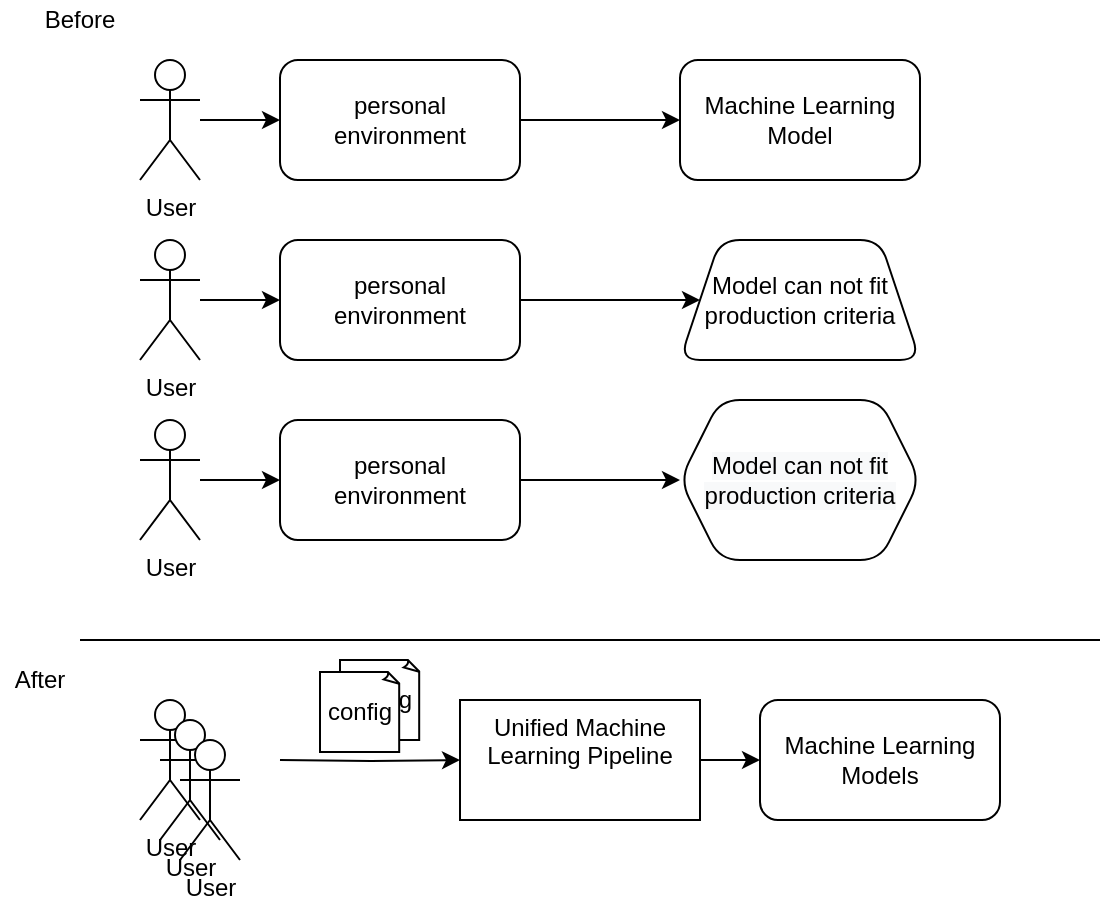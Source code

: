 <mxfile version="14.8.4" type="github">
  <diagram id="2x2X7iJ_FsSdkjiqKiY3" name="Page-1">
    <mxGraphModel dx="868" dy="450" grid="1" gridSize="10" guides="1" tooltips="1" connect="1" arrows="1" fold="1" page="1" pageScale="1" pageWidth="850" pageHeight="1100" math="0" shadow="0">
      <root>
        <mxCell id="0" />
        <mxCell id="1" parent="0" />
        <mxCell id="mHa3pwhOAvgwzVaOhxVP-29" value="config" style="whiteSpace=wrap;html=1;shape=mxgraph.basic.document" vertex="1" parent="1">
          <mxGeometry x="220" y="430" width="40" height="40" as="geometry" />
        </mxCell>
        <mxCell id="mHa3pwhOAvgwzVaOhxVP-4" value="" style="edgeStyle=orthogonalEdgeStyle;rounded=0;orthogonalLoop=1;jettySize=auto;html=1;" edge="1" parent="1" source="mHa3pwhOAvgwzVaOhxVP-1" target="mHa3pwhOAvgwzVaOhxVP-3">
          <mxGeometry relative="1" as="geometry" />
        </mxCell>
        <mxCell id="mHa3pwhOAvgwzVaOhxVP-1" value="User" style="shape=umlActor;verticalLabelPosition=bottom;verticalAlign=top;html=1;outlineConnect=0;" vertex="1" parent="1">
          <mxGeometry x="120" y="130" width="30" height="60" as="geometry" />
        </mxCell>
        <mxCell id="mHa3pwhOAvgwzVaOhxVP-12" value="" style="edgeStyle=orthogonalEdgeStyle;rounded=0;orthogonalLoop=1;jettySize=auto;html=1;" edge="1" parent="1" source="mHa3pwhOAvgwzVaOhxVP-3" target="mHa3pwhOAvgwzVaOhxVP-11">
          <mxGeometry relative="1" as="geometry" />
        </mxCell>
        <mxCell id="mHa3pwhOAvgwzVaOhxVP-3" value="personal &lt;br&gt;environment" style="rounded=1;whiteSpace=wrap;html=1;" vertex="1" parent="1">
          <mxGeometry x="190" y="130" width="120" height="60" as="geometry" />
        </mxCell>
        <mxCell id="mHa3pwhOAvgwzVaOhxVP-5" value="" style="edgeStyle=orthogonalEdgeStyle;rounded=0;orthogonalLoop=1;jettySize=auto;html=1;" edge="1" parent="1" source="mHa3pwhOAvgwzVaOhxVP-6" target="mHa3pwhOAvgwzVaOhxVP-7">
          <mxGeometry relative="1" as="geometry" />
        </mxCell>
        <mxCell id="mHa3pwhOAvgwzVaOhxVP-6" value="User" style="shape=umlActor;verticalLabelPosition=bottom;verticalAlign=top;html=1;outlineConnect=0;" vertex="1" parent="1">
          <mxGeometry x="120" y="220" width="30" height="60" as="geometry" />
        </mxCell>
        <mxCell id="mHa3pwhOAvgwzVaOhxVP-14" value="" style="edgeStyle=orthogonalEdgeStyle;rounded=0;orthogonalLoop=1;jettySize=auto;html=1;" edge="1" parent="1" source="mHa3pwhOAvgwzVaOhxVP-7" target="mHa3pwhOAvgwzVaOhxVP-13">
          <mxGeometry relative="1" as="geometry" />
        </mxCell>
        <mxCell id="mHa3pwhOAvgwzVaOhxVP-7" value="personal &lt;br&gt;environment" style="rounded=1;whiteSpace=wrap;html=1;" vertex="1" parent="1">
          <mxGeometry x="190" y="220" width="120" height="60" as="geometry" />
        </mxCell>
        <mxCell id="mHa3pwhOAvgwzVaOhxVP-8" value="" style="edgeStyle=orthogonalEdgeStyle;rounded=0;orthogonalLoop=1;jettySize=auto;html=1;" edge="1" parent="1" source="mHa3pwhOAvgwzVaOhxVP-9" target="mHa3pwhOAvgwzVaOhxVP-10">
          <mxGeometry relative="1" as="geometry" />
        </mxCell>
        <mxCell id="mHa3pwhOAvgwzVaOhxVP-9" value="User" style="shape=umlActor;verticalLabelPosition=bottom;verticalAlign=top;html=1;outlineConnect=0;" vertex="1" parent="1">
          <mxGeometry x="120" y="310" width="30" height="60" as="geometry" />
        </mxCell>
        <mxCell id="mHa3pwhOAvgwzVaOhxVP-16" value="" style="edgeStyle=orthogonalEdgeStyle;rounded=0;orthogonalLoop=1;jettySize=auto;html=1;" edge="1" parent="1" source="mHa3pwhOAvgwzVaOhxVP-10" target="mHa3pwhOAvgwzVaOhxVP-15">
          <mxGeometry relative="1" as="geometry" />
        </mxCell>
        <mxCell id="mHa3pwhOAvgwzVaOhxVP-10" value="personal &lt;br&gt;environment" style="rounded=1;whiteSpace=wrap;html=1;" vertex="1" parent="1">
          <mxGeometry x="190" y="310" width="120" height="60" as="geometry" />
        </mxCell>
        <mxCell id="mHa3pwhOAvgwzVaOhxVP-11" value="Machine Learning Model" style="whiteSpace=wrap;html=1;rounded=1;" vertex="1" parent="1">
          <mxGeometry x="390" y="130" width="120" height="60" as="geometry" />
        </mxCell>
        <mxCell id="mHa3pwhOAvgwzVaOhxVP-13" value="Model can not fit production criteria" style="shape=trapezoid;perimeter=trapezoidPerimeter;whiteSpace=wrap;html=1;fixedSize=1;rounded=1;" vertex="1" parent="1">
          <mxGeometry x="390" y="220" width="120" height="60" as="geometry" />
        </mxCell>
        <mxCell id="mHa3pwhOAvgwzVaOhxVP-15" value="&#xa;&#xa;&lt;span style=&quot;color: rgb(0, 0, 0); font-family: helvetica; font-size: 12px; font-style: normal; font-weight: 400; letter-spacing: normal; text-align: center; text-indent: 0px; text-transform: none; word-spacing: 0px; background-color: rgb(248, 249, 250); display: inline; float: none;&quot;&gt;Model can not fit production criteria&lt;/span&gt;&#xa;&#xa;" style="shape=hexagon;perimeter=hexagonPerimeter2;whiteSpace=wrap;html=1;fixedSize=1;rounded=1;" vertex="1" parent="1">
          <mxGeometry x="390" y="300" width="120" height="80" as="geometry" />
        </mxCell>
        <mxCell id="mHa3pwhOAvgwzVaOhxVP-19" value="" style="edgeStyle=orthogonalEdgeStyle;rounded=0;orthogonalLoop=1;jettySize=auto;html=1;" edge="1" parent="1" target="mHa3pwhOAvgwzVaOhxVP-18">
          <mxGeometry relative="1" as="geometry">
            <mxPoint x="190" y="480" as="sourcePoint" />
          </mxGeometry>
        </mxCell>
        <mxCell id="mHa3pwhOAvgwzVaOhxVP-17" value="User" style="shape=umlActor;verticalLabelPosition=bottom;verticalAlign=top;html=1;outlineConnect=0;" vertex="1" parent="1">
          <mxGeometry x="120" y="450" width="30" height="60" as="geometry" />
        </mxCell>
        <mxCell id="mHa3pwhOAvgwzVaOhxVP-26" value="" style="edgeStyle=orthogonalEdgeStyle;rounded=0;orthogonalLoop=1;jettySize=auto;html=1;" edge="1" parent="1" source="mHa3pwhOAvgwzVaOhxVP-18">
          <mxGeometry relative="1" as="geometry">
            <mxPoint x="430" y="480" as="targetPoint" />
          </mxGeometry>
        </mxCell>
        <mxCell id="mHa3pwhOAvgwzVaOhxVP-18" value="Unified Machine Learning Pipeline" style="whiteSpace=wrap;html=1;verticalAlign=top;" vertex="1" parent="1">
          <mxGeometry x="280" y="450" width="120" height="60" as="geometry" />
        </mxCell>
        <mxCell id="mHa3pwhOAvgwzVaOhxVP-20" value="" style="endArrow=none;html=1;" edge="1" parent="1">
          <mxGeometry width="50" height="50" relative="1" as="geometry">
            <mxPoint x="90" y="420" as="sourcePoint" />
            <mxPoint x="600" y="420" as="targetPoint" />
          </mxGeometry>
        </mxCell>
        <mxCell id="mHa3pwhOAvgwzVaOhxVP-21" value="Before" style="text;html=1;strokeColor=none;fillColor=none;align=center;verticalAlign=middle;whiteSpace=wrap;rounded=0;" vertex="1" parent="1">
          <mxGeometry x="70" y="100" width="40" height="20" as="geometry" />
        </mxCell>
        <mxCell id="mHa3pwhOAvgwzVaOhxVP-22" value="After" style="text;html=1;strokeColor=none;fillColor=none;align=center;verticalAlign=middle;whiteSpace=wrap;rounded=0;" vertex="1" parent="1">
          <mxGeometry x="50" y="430" width="40" height="20" as="geometry" />
        </mxCell>
        <mxCell id="mHa3pwhOAvgwzVaOhxVP-23" value="User" style="shape=umlActor;verticalLabelPosition=bottom;verticalAlign=top;html=1;outlineConnect=0;" vertex="1" parent="1">
          <mxGeometry x="130" y="460" width="30" height="60" as="geometry" />
        </mxCell>
        <mxCell id="mHa3pwhOAvgwzVaOhxVP-24" value="User" style="shape=umlActor;verticalLabelPosition=bottom;verticalAlign=top;html=1;outlineConnect=0;" vertex="1" parent="1">
          <mxGeometry x="140" y="470" width="30" height="60" as="geometry" />
        </mxCell>
        <mxCell id="mHa3pwhOAvgwzVaOhxVP-27" value="config" style="whiteSpace=wrap;html=1;shape=mxgraph.basic.document" vertex="1" parent="1">
          <mxGeometry x="210" y="436" width="40" height="40" as="geometry" />
        </mxCell>
        <mxCell id="mHa3pwhOAvgwzVaOhxVP-28" value="Machine Learning Models" style="whiteSpace=wrap;html=1;rounded=1;" vertex="1" parent="1">
          <mxGeometry x="430" y="450" width="120" height="60" as="geometry" />
        </mxCell>
      </root>
    </mxGraphModel>
  </diagram>
</mxfile>
